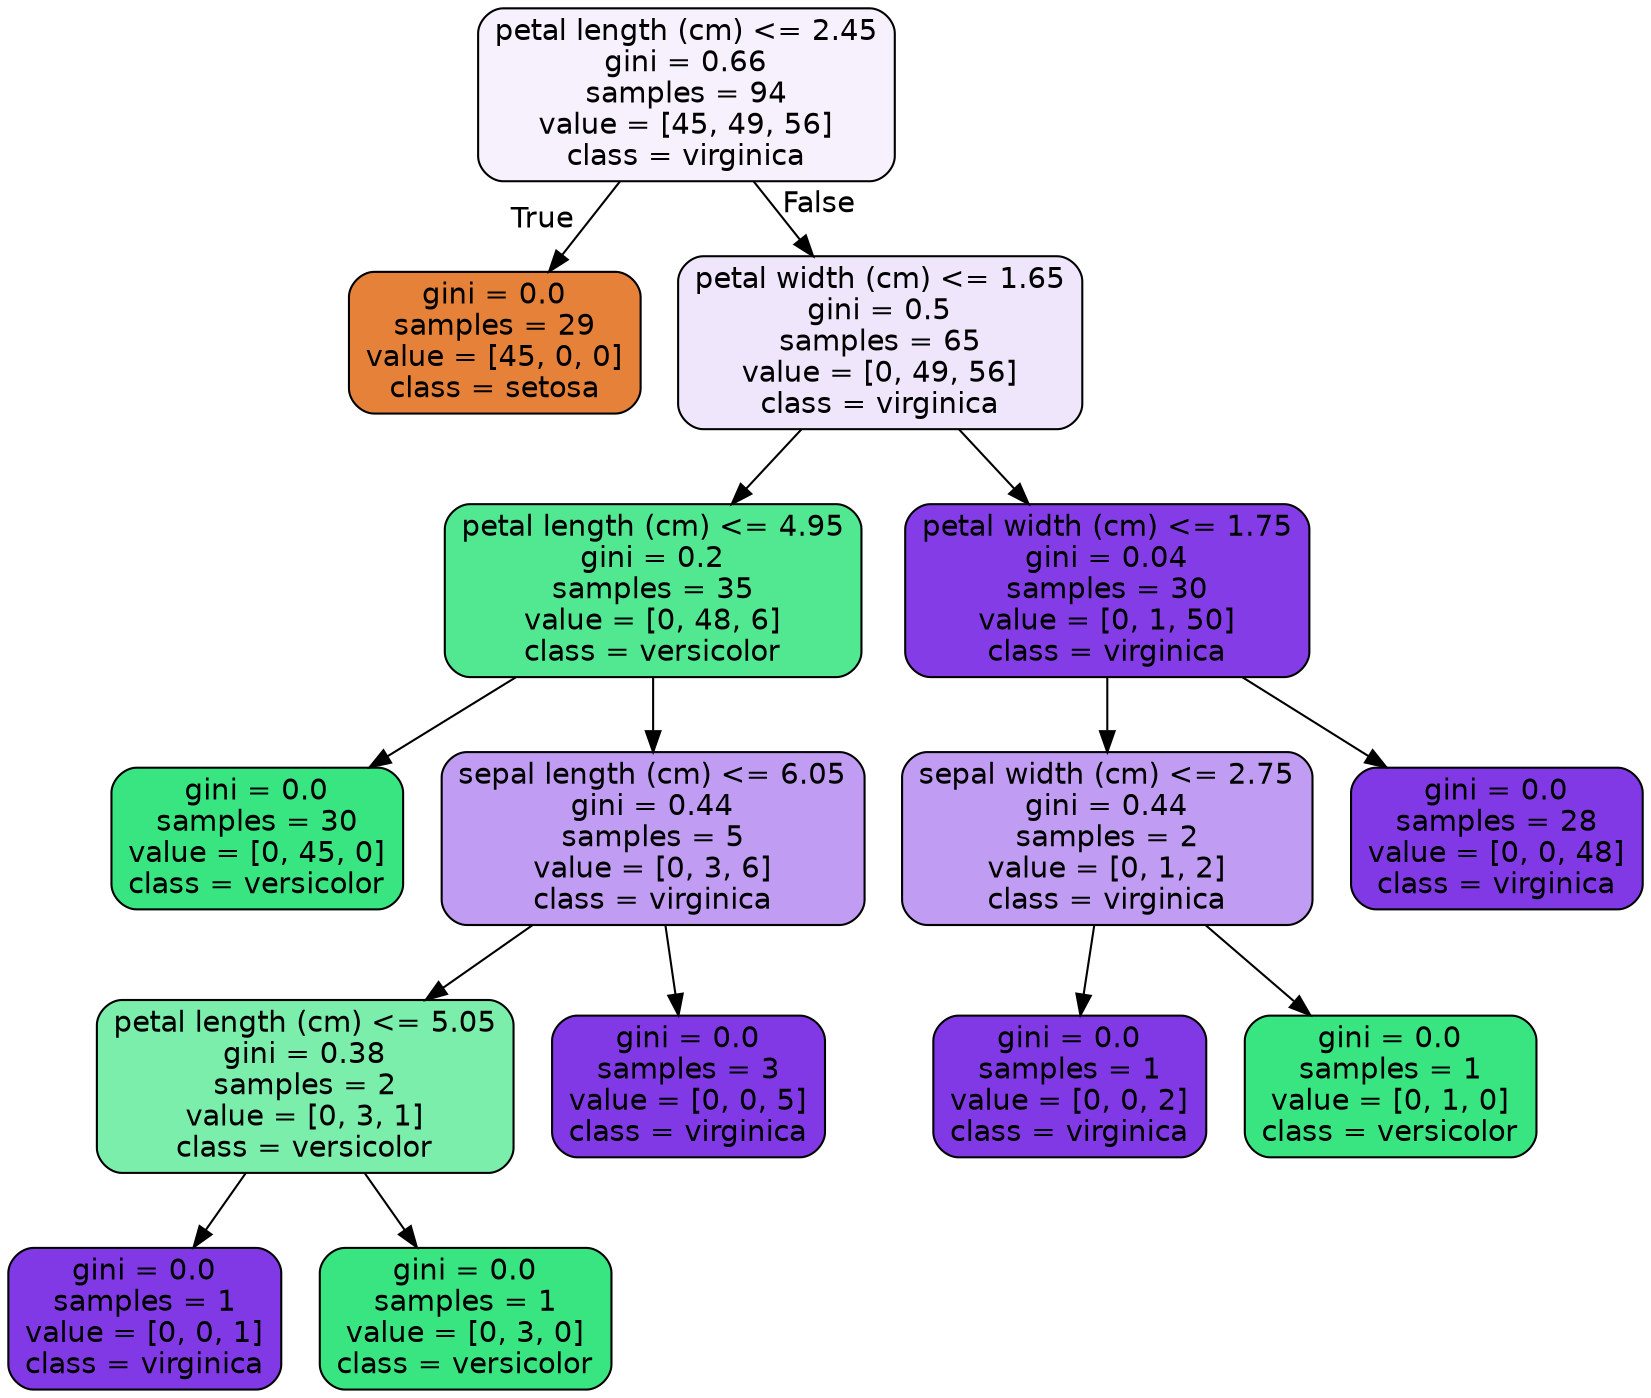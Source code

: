 digraph Tree {
node [shape=box, style="filled, rounded", color="black", fontname="helvetica"] ;
edge [fontname="helvetica"] ;
0 [label="petal length (cm) <= 2.45\ngini = 0.66\nsamples = 94\nvalue = [45, 49, 56]\nclass = virginica", fillcolor="#f6f1fd"] ;
1 [label="gini = 0.0\nsamples = 29\nvalue = [45, 0, 0]\nclass = setosa", fillcolor="#e58139"] ;
0 -> 1 [labeldistance=2.5, labelangle=45, headlabel="True"] ;
2 [label="petal width (cm) <= 1.65\ngini = 0.5\nsamples = 65\nvalue = [0, 49, 56]\nclass = virginica", fillcolor="#efe6fc"] ;
0 -> 2 [labeldistance=2.5, labelangle=-45, headlabel="False"] ;
3 [label="petal length (cm) <= 4.95\ngini = 0.2\nsamples = 35\nvalue = [0, 48, 6]\nclass = versicolor", fillcolor="#52e891"] ;
2 -> 3 ;
4 [label="gini = 0.0\nsamples = 30\nvalue = [0, 45, 0]\nclass = versicolor", fillcolor="#39e581"] ;
3 -> 4 ;
5 [label="sepal length (cm) <= 6.05\ngini = 0.44\nsamples = 5\nvalue = [0, 3, 6]\nclass = virginica", fillcolor="#c09cf2"] ;
3 -> 5 ;
6 [label="petal length (cm) <= 5.05\ngini = 0.38\nsamples = 2\nvalue = [0, 3, 1]\nclass = versicolor", fillcolor="#7beeab"] ;
5 -> 6 ;
7 [label="gini = 0.0\nsamples = 1\nvalue = [0, 0, 1]\nclass = virginica", fillcolor="#8139e5"] ;
6 -> 7 ;
8 [label="gini = 0.0\nsamples = 1\nvalue = [0, 3, 0]\nclass = versicolor", fillcolor="#39e581"] ;
6 -> 8 ;
9 [label="gini = 0.0\nsamples = 3\nvalue = [0, 0, 5]\nclass = virginica", fillcolor="#8139e5"] ;
5 -> 9 ;
10 [label="petal width (cm) <= 1.75\ngini = 0.04\nsamples = 30\nvalue = [0, 1, 50]\nclass = virginica", fillcolor="#843de6"] ;
2 -> 10 ;
11 [label="sepal width (cm) <= 2.75\ngini = 0.44\nsamples = 2\nvalue = [0, 1, 2]\nclass = virginica", fillcolor="#c09cf2"] ;
10 -> 11 ;
12 [label="gini = 0.0\nsamples = 1\nvalue = [0, 0, 2]\nclass = virginica", fillcolor="#8139e5"] ;
11 -> 12 ;
13 [label="gini = 0.0\nsamples = 1\nvalue = [0, 1, 0]\nclass = versicolor", fillcolor="#39e581"] ;
11 -> 13 ;
14 [label="gini = 0.0\nsamples = 28\nvalue = [0, 0, 48]\nclass = virginica", fillcolor="#8139e5"] ;
10 -> 14 ;
}